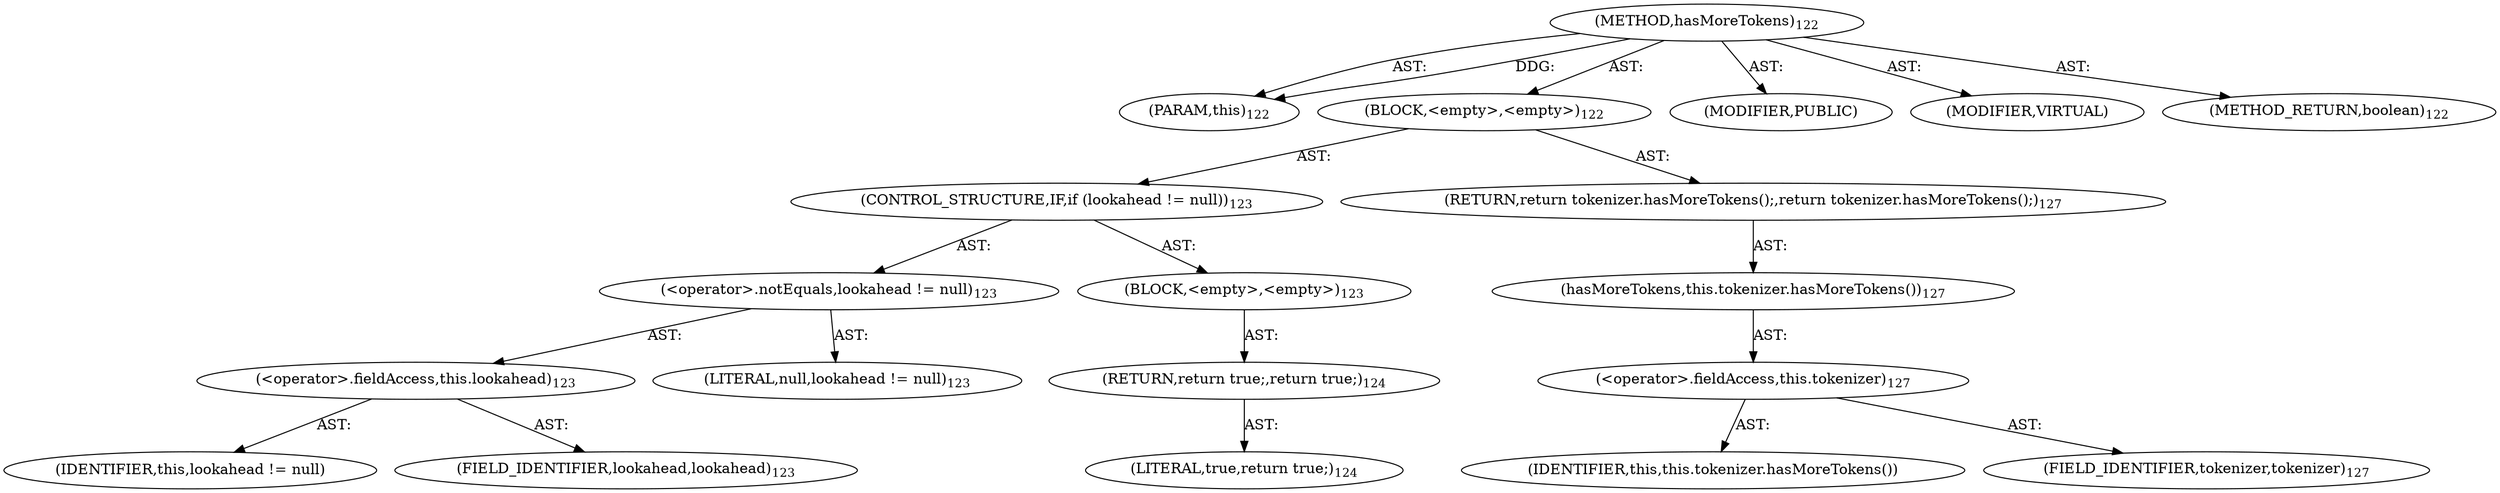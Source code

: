 digraph "hasMoreTokens" {  
"111669149697" [label = <(METHOD,hasMoreTokens)<SUB>122</SUB>> ]
"115964116994" [label = <(PARAM,this)<SUB>122</SUB>> ]
"25769803779" [label = <(BLOCK,&lt;empty&gt;,&lt;empty&gt;)<SUB>122</SUB>> ]
"47244640258" [label = <(CONTROL_STRUCTURE,IF,if (lookahead != null))<SUB>123</SUB>> ]
"30064771092" [label = <(&lt;operator&gt;.notEquals,lookahead != null)<SUB>123</SUB>> ]
"30064771093" [label = <(&lt;operator&gt;.fieldAccess,this.lookahead)<SUB>123</SUB>> ]
"68719476748" [label = <(IDENTIFIER,this,lookahead != null)> ]
"55834574857" [label = <(FIELD_IDENTIFIER,lookahead,lookahead)<SUB>123</SUB>> ]
"90194313223" [label = <(LITERAL,null,lookahead != null)<SUB>123</SUB>> ]
"25769803780" [label = <(BLOCK,&lt;empty&gt;,&lt;empty&gt;)<SUB>123</SUB>> ]
"146028888064" [label = <(RETURN,return true;,return true;)<SUB>124</SUB>> ]
"90194313224" [label = <(LITERAL,true,return true;)<SUB>124</SUB>> ]
"146028888065" [label = <(RETURN,return tokenizer.hasMoreTokens();,return tokenizer.hasMoreTokens();)<SUB>127</SUB>> ]
"30064771094" [label = <(hasMoreTokens,this.tokenizer.hasMoreTokens())<SUB>127</SUB>> ]
"30064771095" [label = <(&lt;operator&gt;.fieldAccess,this.tokenizer)<SUB>127</SUB>> ]
"68719476749" [label = <(IDENTIFIER,this,this.tokenizer.hasMoreTokens())> ]
"55834574858" [label = <(FIELD_IDENTIFIER,tokenizer,tokenizer)<SUB>127</SUB>> ]
"133143986182" [label = <(MODIFIER,PUBLIC)> ]
"133143986183" [label = <(MODIFIER,VIRTUAL)> ]
"128849018881" [label = <(METHOD_RETURN,boolean)<SUB>122</SUB>> ]
  "111669149697" -> "115964116994"  [ label = "AST: "] 
  "111669149697" -> "25769803779"  [ label = "AST: "] 
  "111669149697" -> "133143986182"  [ label = "AST: "] 
  "111669149697" -> "133143986183"  [ label = "AST: "] 
  "111669149697" -> "128849018881"  [ label = "AST: "] 
  "25769803779" -> "47244640258"  [ label = "AST: "] 
  "25769803779" -> "146028888065"  [ label = "AST: "] 
  "47244640258" -> "30064771092"  [ label = "AST: "] 
  "47244640258" -> "25769803780"  [ label = "AST: "] 
  "30064771092" -> "30064771093"  [ label = "AST: "] 
  "30064771092" -> "90194313223"  [ label = "AST: "] 
  "30064771093" -> "68719476748"  [ label = "AST: "] 
  "30064771093" -> "55834574857"  [ label = "AST: "] 
  "25769803780" -> "146028888064"  [ label = "AST: "] 
  "146028888064" -> "90194313224"  [ label = "AST: "] 
  "146028888065" -> "30064771094"  [ label = "AST: "] 
  "30064771094" -> "30064771095"  [ label = "AST: "] 
  "30064771095" -> "68719476749"  [ label = "AST: "] 
  "30064771095" -> "55834574858"  [ label = "AST: "] 
  "111669149697" -> "115964116994"  [ label = "DDG: "] 
}
